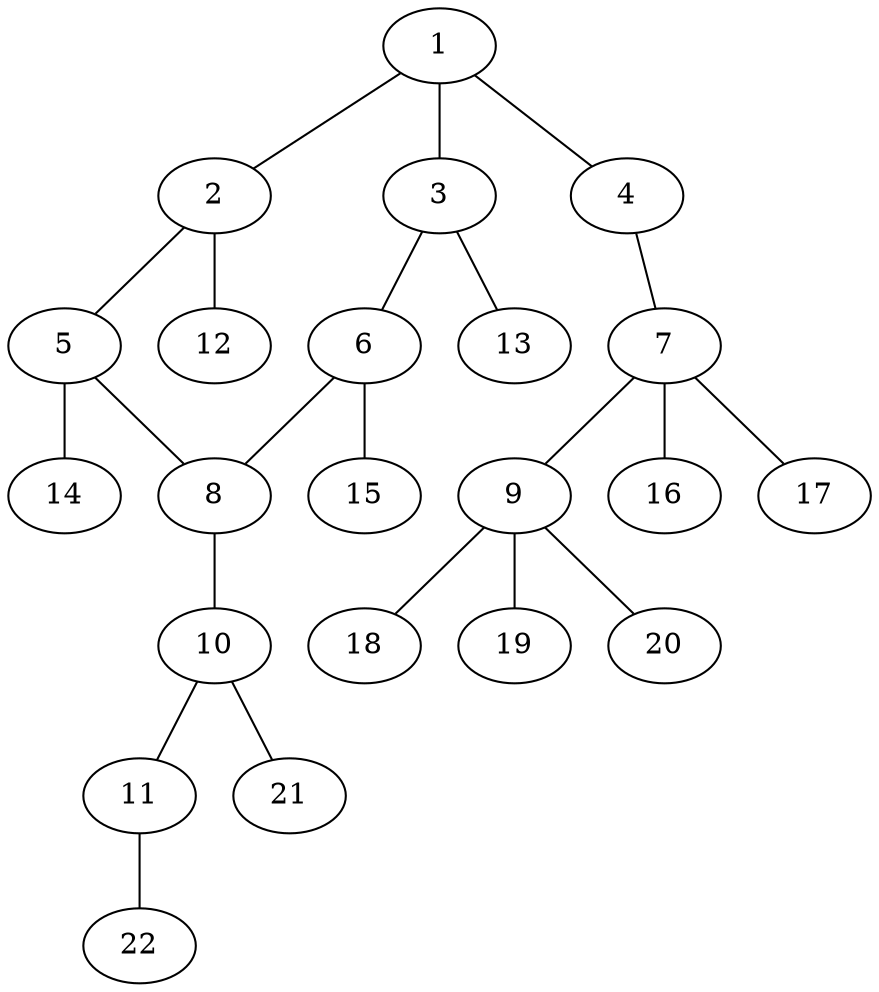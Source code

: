 graph molecule_3760 {
	1	 [chem=C];
	2	 [chem=C];
	1 -- 2	 [valence=2];
	3	 [chem=C];
	1 -- 3	 [valence=1];
	4	 [chem=O];
	1 -- 4	 [valence=1];
	5	 [chem=C];
	2 -- 5	 [valence=1];
	12	 [chem=H];
	2 -- 12	 [valence=1];
	6	 [chem=C];
	3 -- 6	 [valence=2];
	13	 [chem=H];
	3 -- 13	 [valence=1];
	7	 [chem=C];
	4 -- 7	 [valence=1];
	8	 [chem=C];
	5 -- 8	 [valence=2];
	14	 [chem=H];
	5 -- 14	 [valence=1];
	6 -- 8	 [valence=1];
	15	 [chem=H];
	6 -- 15	 [valence=1];
	9	 [chem=C];
	7 -- 9	 [valence=1];
	16	 [chem=H];
	7 -- 16	 [valence=1];
	17	 [chem=H];
	7 -- 17	 [valence=1];
	10	 [chem=N];
	8 -- 10	 [valence=1];
	18	 [chem=H];
	9 -- 18	 [valence=1];
	19	 [chem=H];
	9 -- 19	 [valence=1];
	20	 [chem=H];
	9 -- 20	 [valence=1];
	11	 [chem=O];
	10 -- 11	 [valence=1];
	21	 [chem=H];
	10 -- 21	 [valence=1];
	22	 [chem=H];
	11 -- 22	 [valence=1];
}
